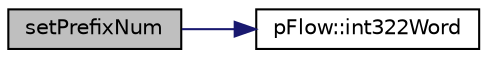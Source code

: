digraph "setPrefixNum"
{
 // LATEX_PDF_SIZE
  edge [fontname="Helvetica",fontsize="10",labelfontname="Helvetica",labelfontsize="10"];
  node [fontname="Helvetica",fontsize="10",shape=record];
  rankdir="LR";
  Node1 [label="setPrefixNum",height=0.2,width=0.4,color="black", fillcolor="grey75", style="filled", fontcolor="black",tooltip="Set processor number to be used in the prefix."];
  Node1 -> Node2 [color="midnightblue",fontsize="10",style="solid",fontname="Helvetica"];
  Node2 [label="pFlow::int322Word",height=0.2,width=0.4,color="black", fillcolor="white", style="filled",URL="$namespacepFlow.html#a321d0334d760ce5f842a6269a00c2aa5",tooltip="Convert int32 to word."];
}
